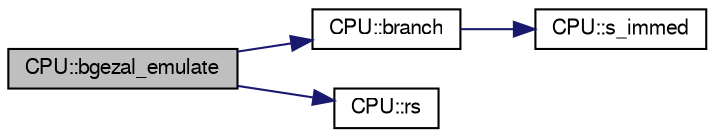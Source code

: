 digraph G
{
  edge [fontname="FreeSans",fontsize="10",labelfontname="FreeSans",labelfontsize="10"];
  node [fontname="FreeSans",fontsize="10",shape=record];
  rankdir=LR;
  Node1 [label="CPU::bgezal_emulate",height=0.2,width=0.4,color="black", fillcolor="grey75", style="filled" fontcolor="black"];
  Node1 -> Node2 [color="midnightblue",fontsize="10",style="solid"];
  Node2 [label="CPU::branch",height=0.2,width=0.4,color="black", fillcolor="white", style="filled",URL="$classCPU.html#a3a8fb342dcef449afe2b7ee20841baf2"];
  Node2 -> Node3 [color="midnightblue",fontsize="10",style="solid"];
  Node3 [label="CPU::s_immed",height=0.2,width=0.4,color="black", fillcolor="white", style="filled",URL="$classCPU.html#a20fac2a174c994dc0e85e3896fab07f7"];
  Node1 -> Node4 [color="midnightblue",fontsize="10",style="solid"];
  Node4 [label="CPU::rs",height=0.2,width=0.4,color="black", fillcolor="white", style="filled",URL="$classCPU.html#a6a41d0dbc478e502ef7cb599e52a17cc"];
}
